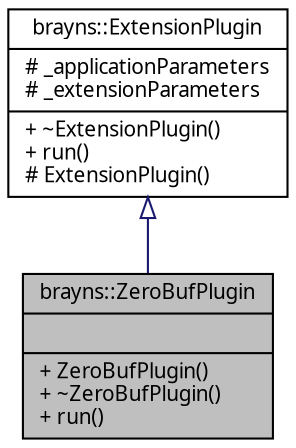 digraph "brayns::ZeroBufPlugin"
{
  edge [fontname="Sans",fontsize="10",labelfontname="Sans",labelfontsize="10"];
  node [fontname="Sans",fontsize="10",shape=record];
  Node1 [label="{brayns::ZeroBufPlugin\n||+ ZeroBufPlugin()\l+ ~ZeroBufPlugin()\l+ run()\l}",height=0.2,width=0.4,color="black", fillcolor="grey75", style="filled" fontcolor="black"];
  Node2 -> Node1 [dir="back",color="midnightblue",fontsize="10",style="solid",arrowtail="onormal",fontname="Sans"];
  Node2 [label="{brayns::ExtensionPlugin\n|# _applicationParameters\l# _extensionParameters\l|+ ~ExtensionPlugin()\l+ run()\l# ExtensionPlugin()\l}",height=0.2,width=0.4,color="black", fillcolor="white", style="filled",URL="$classbrayns_1_1_extension_plugin.html",tooltip="Defines the abstract representation of a extension plug-in. "];
}
